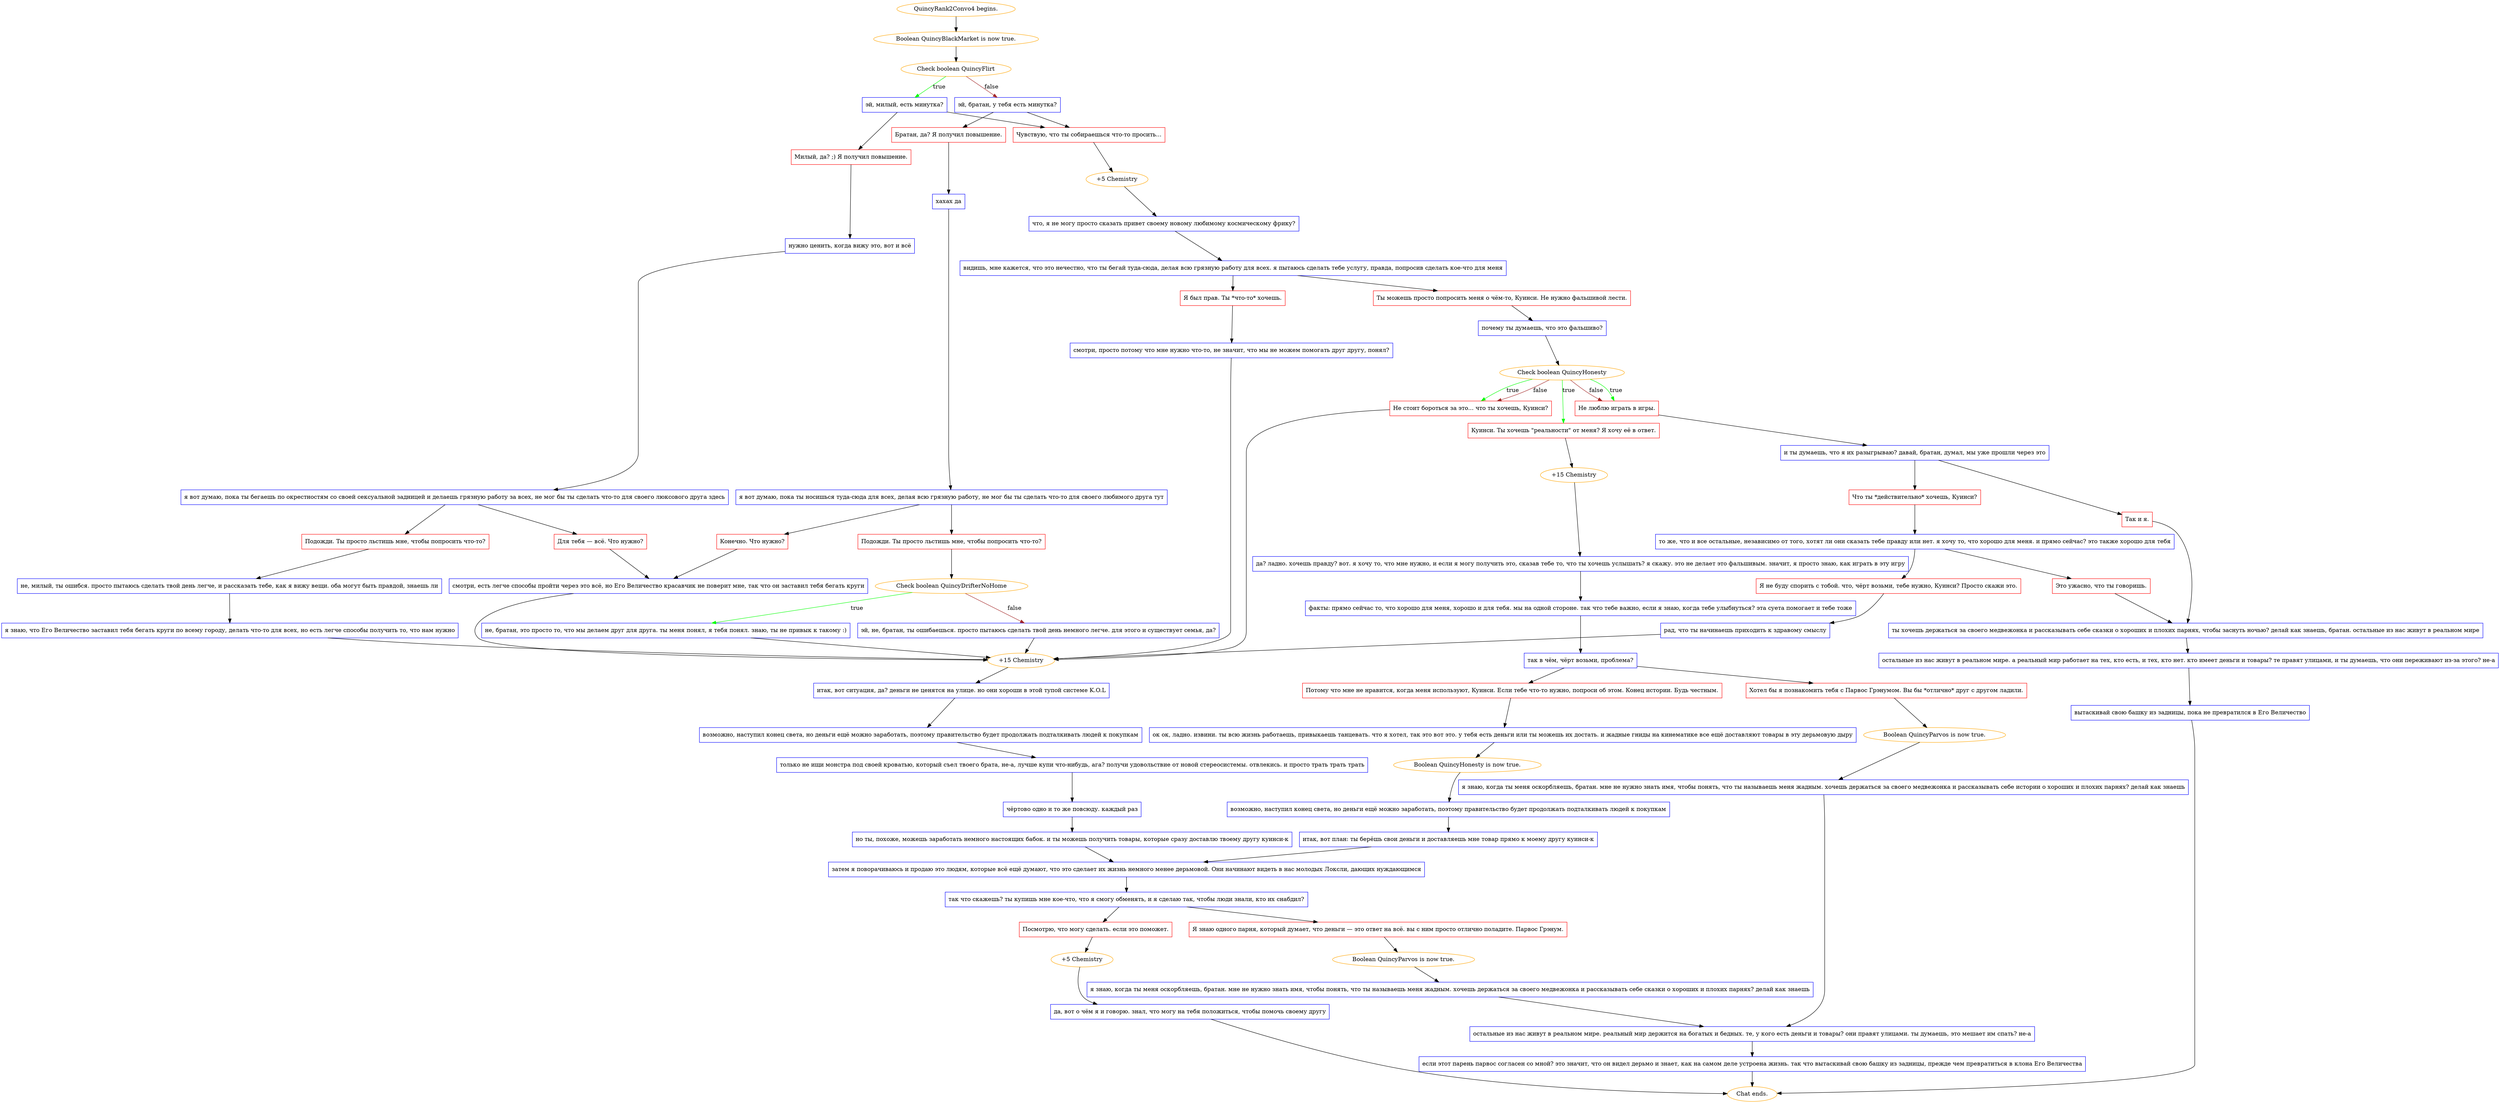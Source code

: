digraph {
	"QuincyRank2Convo4 begins." [color=orange];
		"QuincyRank2Convo4 begins." -> j462170525;
	j462170525 [label="Boolean QuincyBlackMarket is now true.",color=orange];
		j462170525 -> j2299006713;
	j2299006713 [label="Check boolean QuincyFlirt",color=orange];
		j2299006713 -> j2001680343 [label=true,color=green];
		j2299006713 -> j277826461 [label=false,color=brown];
	j2001680343 [label="эй, милый, есть минутка?",shape=box,color=blue];
		j2001680343 -> j2098376005;
		j2001680343 -> j2511787194;
	j277826461 [label="эй, братан, у тебя есть минутка?",shape=box,color=blue];
		j277826461 -> j3525628717;
		j277826461 -> j2511787194;
	j2098376005 [label="Милый, да? ;) Я получил повышение.",shape=box,color=red];
		j2098376005 -> j3217801671;
	j2511787194 [label="Чувствую, что ты собираешься что-то просить...",shape=box,color=red];
		j2511787194 -> j4146749150;
	j3525628717 [label="Братан, да? Я получил повышение.",shape=box,color=red];
		j3525628717 -> j622353094;
	j3217801671 [label="нужно ценить, когда вижу это, вот и всё",shape=box,color=blue];
		j3217801671 -> j3851434691;
	j4146749150 [label="+5 Chemistry",color=orange];
		j4146749150 -> j3596992952;
	j622353094 [label="хахах да",shape=box,color=blue];
		j622353094 -> j2247488443;
	j3851434691 [label="я вот думаю, пока ты бегаешь по окрестностям со своей сексуальной задницей и делаешь грязную работу за всех, не мог бы ты сделать что-то для своего люксового друга здесь",shape=box,color=blue];
		j3851434691 -> j10319781;
		j3851434691 -> j3811679777;
	j3596992952 [label="что, я не могу просто сказать привет своему новому любимому космическому фрику?",shape=box,color=blue];
		j3596992952 -> j2362482879;
	j2247488443 [label="я вот думаю, пока ты носишься туда-сюда для всех, делая всю грязную работу, не мог бы ты сделать что-то для своего любимого друга тут",shape=box,color=blue];
		j2247488443 -> j682275704;
		j2247488443 -> j3560469769;
	j10319781 [label="Для тебя — всё. Что нужно?",shape=box,color=red];
		j10319781 -> j1981548818;
	j3811679777 [label="Подожди. Ты просто льстишь мне, чтобы попросить что-то?",shape=box,color=red];
		j3811679777 -> j2664992494;
	j2362482879 [label="видишь, мне кажется, что это нечестно, что ты бегай туда-сюда, делая всю грязную работу для всех. я пытаюсь сделать тебе услугу, правда, попросив сделать кое-что для меня",shape=box,color=blue];
		j2362482879 -> j4056092507;
		j2362482879 -> j1080130746;
	j682275704 [label="Конечно. Что нужно?",shape=box,color=red];
		j682275704 -> j1981548818;
	j3560469769 [label="Подожди. Ты просто льстишь мне, чтобы попросить что-то?",shape=box,color=red];
		j3560469769 -> j2486367073;
	j1981548818 [label="смотри, есть легче способы пройти через это всё, но Его Величество красавчик не поверит мне, так что он заставил тебя бегать круги",shape=box,color=blue];
		j1981548818 -> j184600527;
	j2664992494 [label="не, милый, ты ошибся. просто пытаюсь сделать твой день легче, и рассказать тебе, как я вижу вещи. оба могут быть правдой, знаешь ли",shape=box,color=blue];
		j2664992494 -> j4167608963;
	j4056092507 [label="Я был прав. Ты *что-то* хочешь.",shape=box,color=red];
		j4056092507 -> j1122958205;
	j1080130746 [label="Ты можешь просто попросить меня о чём-то, Куинси. Не нужно фальшивой лести.",shape=box,color=red];
		j1080130746 -> j3934597957;
	j2486367073 [label="Check boolean QuincyDrifterNoHome",color=orange];
		j2486367073 -> j3942067296 [label=true,color=green];
		j2486367073 -> j1875736553 [label=false,color=brown];
	j184600527 [label="+15 Chemistry",color=orange];
		j184600527 -> j2362622609;
	j4167608963 [label="я знаю, что Его Величество заставил тебя бегать круги по всему городу, делать что-то для всех, но есть легче способы получить то, что нам нужно",shape=box,color=blue];
		j4167608963 -> j184600527;
	j1122958205 [label="смотри, просто потому что мне нужно что-то, не значит, что мы не можем помогать друг другу, понял?",shape=box,color=blue];
		j1122958205 -> j184600527;
	j3934597957 [label="почему ты думаешь, что это фальшиво?",shape=box,color=blue];
		j3934597957 -> j3789572414;
	j3942067296 [label="не, братан, это просто то, что мы делаем друг для друга. ты меня понял, я тебя понял. знаю, ты не привык к такому :)",shape=box,color=blue];
		j3942067296 -> j184600527;
	j1875736553 [label="эй, не, братан, ты ошибаешься. просто пытаюсь сделать твой день немного легче. для этого и существует семья, да?",shape=box,color=blue];
		j1875736553 -> j184600527;
	j2362622609 [label="итак, вот ситуация, да? деньги не ценятся на улице. но они хороши в этой тупой системе K.O.L",shape=box,color=blue];
		j2362622609 -> j3979771788;
	j3789572414 [label="Check boolean QuincyHonesty",color=orange];
		j3789572414 -> j3797656003 [label=true,color=green];
		j3789572414 -> j555022204 [label=true,color=green];
		j3789572414 -> j3845142592 [label=true,color=green];
		j3789572414 -> j555022204 [label=false,color=brown];
		j3789572414 -> j3845142592 [label=false,color=brown];
	j3979771788 [label="возможно, наступил конец света, но деньги ещё можно заработать, поэтому правительство будет продолжать подталкивать людей к покупкам",shape=box,color=blue];
		j3979771788 -> j1704882010;
	j3797656003 [label="Куинси. Ты хочешь \"реальности\" от меня? Я хочу её в ответ.",shape=box,color=red];
		j3797656003 -> j3894842664;
	j555022204 [label="Не люблю играть в игры.",shape=box,color=red];
		j555022204 -> j378553611;
	j3845142592 [label="Не стоит бороться за это... что ты хочешь, Куинси?",shape=box,color=red];
		j3845142592 -> j184600527;
	j1704882010 [label="только не ищи монстра под своей кроватью, который съел твоего брата, не-а, лучше купи что-нибудь, ага? получи удовольствие от новой стереосистемы. отвлекись. и просто трать трать трать",shape=box,color=blue];
		j1704882010 -> j615171394;
	j3894842664 [label="+15 Chemistry",color=orange];
		j3894842664 -> j1561835854;
	j378553611 [label="и ты думаешь, что я их разыгрываю? давай, братан, думал, мы уже прошли через это",shape=box,color=blue];
		j378553611 -> j3236310679;
		j378553611 -> j2463469828;
	j615171394 [label="чёртово одно и то же повсюду. каждый раз",shape=box,color=blue];
		j615171394 -> j4232003904;
	j1561835854 [label="да? ладно. хочешь правду? вот. я хочу то, что мне нужно, и если я могу получить это, сказав тебе то, что ты хочешь услышать? я скажу. это не делает это фальшивым. значит, я просто знаю, как играть в эту игру",shape=box,color=blue];
		j1561835854 -> j4101031713;
	j3236310679 [label="Так и я.",shape=box,color=red];
		j3236310679 -> j3195306887;
	j2463469828 [label="Что ты *действительно* хочешь, Куинси?",shape=box,color=red];
		j2463469828 -> j4251770753;
	j4232003904 [label="но ты, похоже, можешь заработать немного настоящих бабок. и ты можешь получить товары, которые сразу доставлю твоему другу куинси-к",shape=box,color=blue];
		j4232003904 -> j3998777801;
	j4101031713 [label="факты: прямо сейчас то, что хорошо для меня, хорошо и для тебя. мы на одной стороне. так что тебе важно, если я знаю, когда тебе улыбнуться? эта суета помогает и тебе тоже",shape=box,color=blue];
		j4101031713 -> j3500822881;
	j3195306887 [label="ты хочешь держаться за своего медвежонка и рассказывать себе сказки о хороших и плохих парнях, чтобы заснуть ночью? делай как знаешь, братан. остальные из нас живут в реальном мире",shape=box,color=blue];
		j3195306887 -> j1083743200;
	j4251770753 [label="то же, что и все остальные, независимо от того, хотят ли они сказать тебе правду или нет. я хочу то, что хорошо для меня. и прямо сейчас? это также хорошо для тебя",shape=box,color=blue];
		j4251770753 -> j4285387889;
		j4251770753 -> j1481861670;
	j3998777801 [label="затем я поворачиваюсь и продаю это людям, которые всё ещё думают, что это сделает их жизнь немного менее дерьмовой. Они начинают видеть в нас молодых Локсли, дающих нуждающимся",shape=box,color=blue];
		j3998777801 -> j289736662;
	j3500822881 [label="так в чём, чёрт возьми, проблема?",shape=box,color=blue];
		j3500822881 -> j1102526643;
		j3500822881 -> j2149235079;
	j1083743200 [label="остальные из нас живут в реальном мире. а реальный мир работает на тех, кто есть, и тех, кто нет. кто имеет деньги и товары? те правят улицами, и ты думаешь, что они переживают из-за этого? не-а",shape=box,color=blue];
		j1083743200 -> j1838370795;
	j4285387889 [label="Это ужасно, что ты говоришь.",shape=box,color=red];
		j4285387889 -> j3195306887;
	j1481861670 [label="Я не буду спорить с тобой. что, чёрт возьми, тебе нужно, Куинси? Просто скажи это.",shape=box,color=red];
		j1481861670 -> j3120938100;
	j289736662 [label="так что скажешь? ты купишь мне кое-что, что я смогу обменять, и я сделаю так, чтобы люди знали, кто их снабдил?",shape=box,color=blue];
		j289736662 -> j108172020;
		j289736662 -> j2089865349;
	j1102526643 [label="Хотел бы я познакомить тебя с Парвос Грэнумом. Вы бы *отлично* друг с другом ладили.",shape=box,color=red];
		j1102526643 -> j1857890153;
	j2149235079 [label="Потому что мне не нравится, когда меня используют, Куинси. Если тебе что-то нужно, попроси об этом. Конец истории. Будь честным.",shape=box,color=red];
		j2149235079 -> j2813643303;
	j1838370795 [label="вытаскивай свою башку из задницы, пока не превратился в Его Величество",shape=box,color=blue];
		j1838370795 -> "Chat ends.";
	j3120938100 [label="рад, что ты начинаешь приходить к здравому смыслу",shape=box,color=blue];
		j3120938100 -> j184600527;
	j108172020 [label="Посмотрю, что могу сделать. если это поможет.",shape=box,color=red];
		j108172020 -> j1757953126;
	j2089865349 [label="Я знаю одного парня, который думает, что деньги — это ответ на всё. вы с ним просто отлично поладите. Парвос Грэнум.",shape=box,color=red];
		j2089865349 -> j2191028230;
	j1857890153 [label="Boolean QuincyParvos is now true.",color=orange];
		j1857890153 -> j131350067;
	j2813643303 [label="ок ок, ладно. извини. ты всю жизнь работаешь, привыкаешь танцевать. что я хотел, так это вот это. у тебя есть деньги или ты можешь их достать. и жадные гниды на кинематике все ещё доставляют товары в эту дерьмовую дыру",shape=box,color=blue];
		j2813643303 -> j4188534288;
	"Chat ends." [color=orange];
	j1757953126 [label="+5 Chemistry",color=orange];
		j1757953126 -> j776980815;
	j2191028230 [label="Boolean QuincyParvos is now true.",color=orange];
		j2191028230 -> j39234363;
	j131350067 [label="я знаю, когда ты меня оскорбляешь, братан. мне не нужно знать имя, чтобы понять, что ты называешь меня жадным. хочешь держаться за своего медвежонка и рассказывать себе истории о хороших и плохих парнях? делай как знаешь",shape=box,color=blue];
		j131350067 -> j108342749;
	j4188534288 [label="Boolean QuincyHonesty is now true.",color=orange];
		j4188534288 -> j2218523118;
	j776980815 [label="да, вот о чём я и говорю. знал, что могу на тебя положиться, чтобы помочь своему другу",shape=box,color=blue];
		j776980815 -> "Chat ends.";
	j39234363 [label="я знаю, когда ты меня оскорбляешь, братан. мне не нужно знать имя, чтобы понять, что ты называешь меня жадным. хочешь держаться за своего медвежонка и рассказывать себе сказки о хороших и плохих парнях? делай как знаешь",shape=box,color=blue];
		j39234363 -> j108342749;
	j108342749 [label="остальные из нас живут в реальном мире. реальный мир держится на богатых и бедных. те, у кого есть деньги и товары? они правят улицами. ты думаешь, это мешает им спать? не-а",shape=box,color=blue];
		j108342749 -> j1668724465;
	j2218523118 [label="возможно, наступил конец света, но деньги ещё можно заработать, поэтому правительство будет продолжать подталкивать людей к покупкам",shape=box,color=blue];
		j2218523118 -> j1967347887;
	j1668724465 [label="если этот парень парвос согласен со мной? это значит, что он видел дерьмо и знает, как на самом деле устроена жизнь. так что вытаскивай свою башку из задницы, прежде чем превратиться в клона Его Величества",shape=box,color=blue];
		j1668724465 -> "Chat ends.";
	j1967347887 [label="итак, вот план: ты берёшь свои деньги и доставляешь мне товар прямо к моему другу куинси-к",shape=box,color=blue];
		j1967347887 -> j3998777801;
}